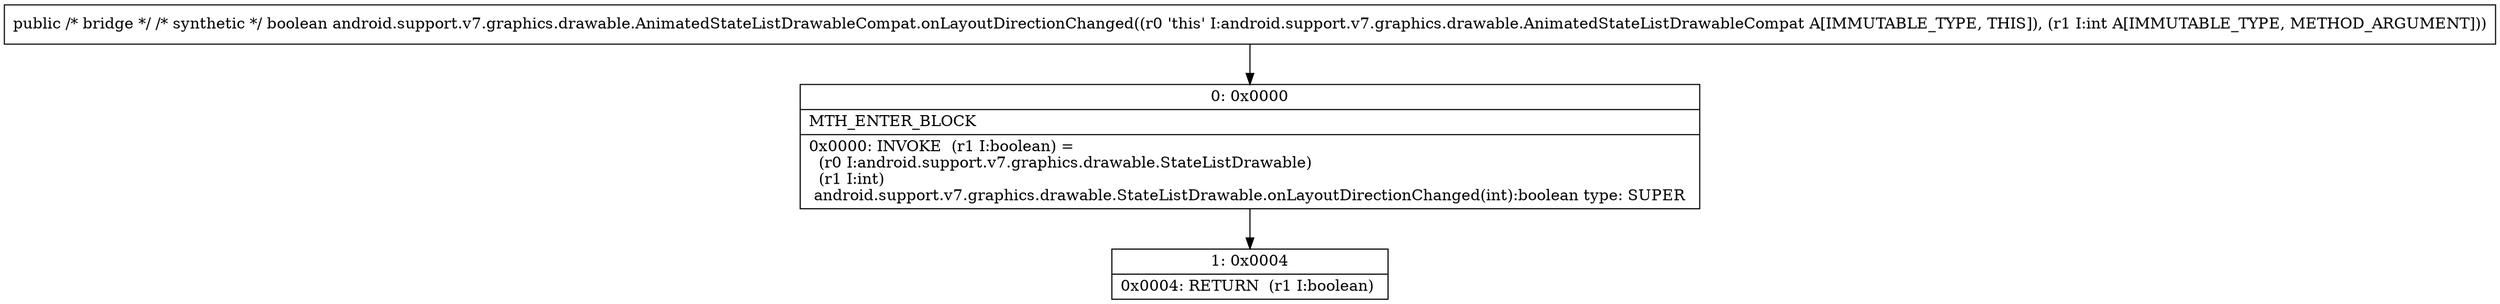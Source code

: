 digraph "CFG forandroid.support.v7.graphics.drawable.AnimatedStateListDrawableCompat.onLayoutDirectionChanged(I)Z" {
Node_0 [shape=record,label="{0\:\ 0x0000|MTH_ENTER_BLOCK\l|0x0000: INVOKE  (r1 I:boolean) = \l  (r0 I:android.support.v7.graphics.drawable.StateListDrawable)\l  (r1 I:int)\l android.support.v7.graphics.drawable.StateListDrawable.onLayoutDirectionChanged(int):boolean type: SUPER \l}"];
Node_1 [shape=record,label="{1\:\ 0x0004|0x0004: RETURN  (r1 I:boolean) \l}"];
MethodNode[shape=record,label="{public \/* bridge *\/ \/* synthetic *\/ boolean android.support.v7.graphics.drawable.AnimatedStateListDrawableCompat.onLayoutDirectionChanged((r0 'this' I:android.support.v7.graphics.drawable.AnimatedStateListDrawableCompat A[IMMUTABLE_TYPE, THIS]), (r1 I:int A[IMMUTABLE_TYPE, METHOD_ARGUMENT])) }"];
MethodNode -> Node_0;
Node_0 -> Node_1;
}

